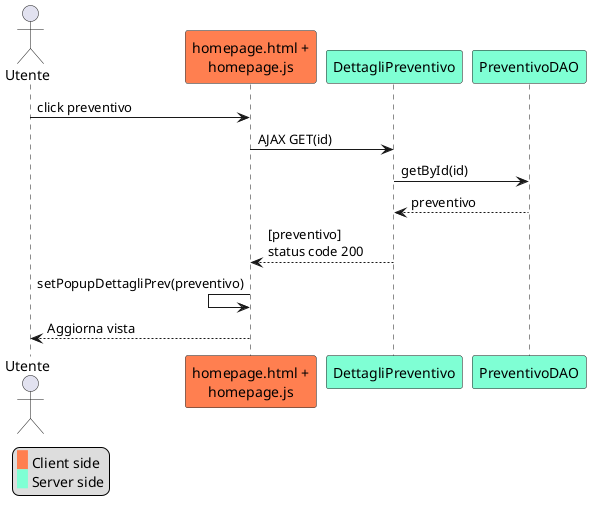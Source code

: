 @startuml
legend left
 <back:#coral>   </back> Client side
 <back:#aquamarine>   </back> Server side
endlegend

actor Utente as utente
skinparam ParticipantBackgroundColor coral
participant "homepage.html +\nhomepage.js" as homepage
skinparam ParticipantBackgroundColor aquamarine
participant DettagliPreventivo
participant PreventivoDAO


utente -> homepage: click preventivo
skinparam ParticipantBackgroundColor aquamarine
homepage -> DettagliPreventivo: AJAX GET(id)
DettagliPreventivo -> PreventivoDAO: getById(id)
PreventivoDAO --> DettagliPreventivo: preventivo
DettagliPreventivo --> homepage: [preventivo]\nstatus code 200
homepage <- homepage: setPopupDettagliPrev(preventivo)
homepage --> utente: Aggiorna vista
@enduml